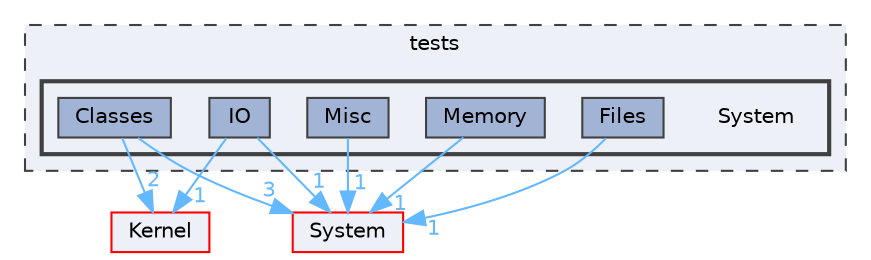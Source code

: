 digraph "System"
{
 // LATEX_PDF_SIZE
  bgcolor="transparent";
  edge [fontname=Helvetica,fontsize=10,labelfontname=Helvetica,labelfontsize=10];
  node [fontname=Helvetica,fontsize=10,shape=box,height=0.2,width=0.4];
  compound=true
  subgraph clusterdir_59425e443f801f1f2fd8bbe4959a3ccf {
    graph [ bgcolor="#edf0f7", pencolor="grey25", label="tests", fontname=Helvetica,fontsize=10 style="filled,dashed", URL="dir_59425e443f801f1f2fd8bbe4959a3ccf.html",tooltip=""]
  subgraph clusterdir_df16762c41d55ab81241d1dd50493298 {
    graph [ bgcolor="#edf0f7", pencolor="grey25", label="", fontname=Helvetica,fontsize=10 style="filled,bold", URL="dir_df16762c41d55ab81241d1dd50493298.html",tooltip=""]
    dir_df16762c41d55ab81241d1dd50493298 [shape=plaintext, label="System"];
  dir_65f9eac74ca93bae69ff732ea7466b4e [label="Classes", fillcolor="#a2b4d6", color="grey25", style="filled", URL="dir_65f9eac74ca93bae69ff732ea7466b4e.html",tooltip=""];
  dir_eeb941f42ec450c4cf9f9875dc9efc37 [label="Files", fillcolor="#a2b4d6", color="grey25", style="filled", URL="dir_eeb941f42ec450c4cf9f9875dc9efc37.html",tooltip=""];
  dir_a11ca1b644fc2f4eb768a49f0548af75 [label="IO", fillcolor="#a2b4d6", color="grey25", style="filled", URL="dir_a11ca1b644fc2f4eb768a49f0548af75.html",tooltip=""];
  dir_23ee80e664ec28360f8e5b33977d5516 [label="Memory", fillcolor="#a2b4d6", color="grey25", style="filled", URL="dir_23ee80e664ec28360f8e5b33977d5516.html",tooltip=""];
  dir_8bb057f359b3d5147f263316ac4f8ac7 [label="Misc", fillcolor="#a2b4d6", color="grey25", style="filled", URL="dir_8bb057f359b3d5147f263316ac4f8ac7.html",tooltip=""];
  }
  }
  dir_52bed8acfaac088d5968cb2c84d7645d [label="Kernel", fillcolor="#edf0f7", color="red", style="filled", URL="dir_52bed8acfaac088d5968cb2c84d7645d.html",tooltip=""];
  dir_9af51e3826d4f9e80d9103b2de543e84 [label="System", fillcolor="#edf0f7", color="red", style="filled", URL="dir_9af51e3826d4f9e80d9103b2de543e84.html",tooltip=""];
  dir_65f9eac74ca93bae69ff732ea7466b4e->dir_52bed8acfaac088d5968cb2c84d7645d [headlabel="2", labeldistance=1.5 headhref="dir_000004_000024.html" color="steelblue1" fontcolor="steelblue1"];
  dir_65f9eac74ca93bae69ff732ea7466b4e->dir_9af51e3826d4f9e80d9103b2de543e84 [headlabel="3", labeldistance=1.5 headhref="dir_000004_000038.html" color="steelblue1" fontcolor="steelblue1"];
  dir_eeb941f42ec450c4cf9f9875dc9efc37->dir_9af51e3826d4f9e80d9103b2de543e84 [headlabel="1", labeldistance=1.5 headhref="dir_000014_000038.html" color="steelblue1" fontcolor="steelblue1"];
  dir_a11ca1b644fc2f4eb768a49f0548af75->dir_52bed8acfaac088d5968cb2c84d7645d [headlabel="1", labeldistance=1.5 headhref="dir_000022_000024.html" color="steelblue1" fontcolor="steelblue1"];
  dir_a11ca1b644fc2f4eb768a49f0548af75->dir_9af51e3826d4f9e80d9103b2de543e84 [headlabel="1", labeldistance=1.5 headhref="dir_000022_000038.html" color="steelblue1" fontcolor="steelblue1"];
  dir_23ee80e664ec28360f8e5b33977d5516->dir_9af51e3826d4f9e80d9103b2de543e84 [headlabel="1", labeldistance=1.5 headhref="dir_000030_000038.html" color="steelblue1" fontcolor="steelblue1"];
  dir_8bb057f359b3d5147f263316ac4f8ac7->dir_9af51e3826d4f9e80d9103b2de543e84 [headlabel="1", labeldistance=1.5 headhref="dir_000032_000038.html" color="steelblue1" fontcolor="steelblue1"];
}
